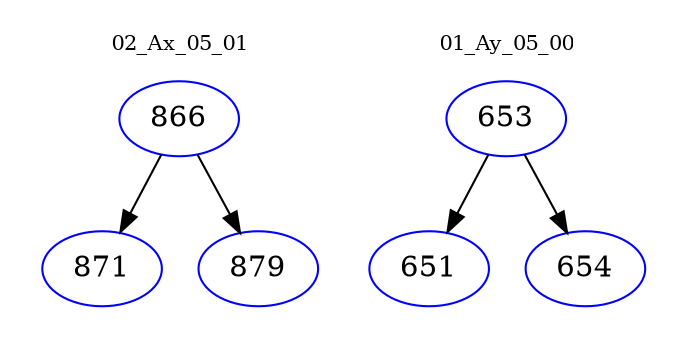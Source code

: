 digraph{
subgraph cluster_0 {
color = white
label = "02_Ax_05_01";
fontsize=10;
T0_866 [label="866", color="blue"]
T0_866 -> T0_871 [color="black"]
T0_871 [label="871", color="blue"]
T0_866 -> T0_879 [color="black"]
T0_879 [label="879", color="blue"]
}
subgraph cluster_1 {
color = white
label = "01_Ay_05_00";
fontsize=10;
T1_653 [label="653", color="blue"]
T1_653 -> T1_651 [color="black"]
T1_651 [label="651", color="blue"]
T1_653 -> T1_654 [color="black"]
T1_654 [label="654", color="blue"]
}
}
